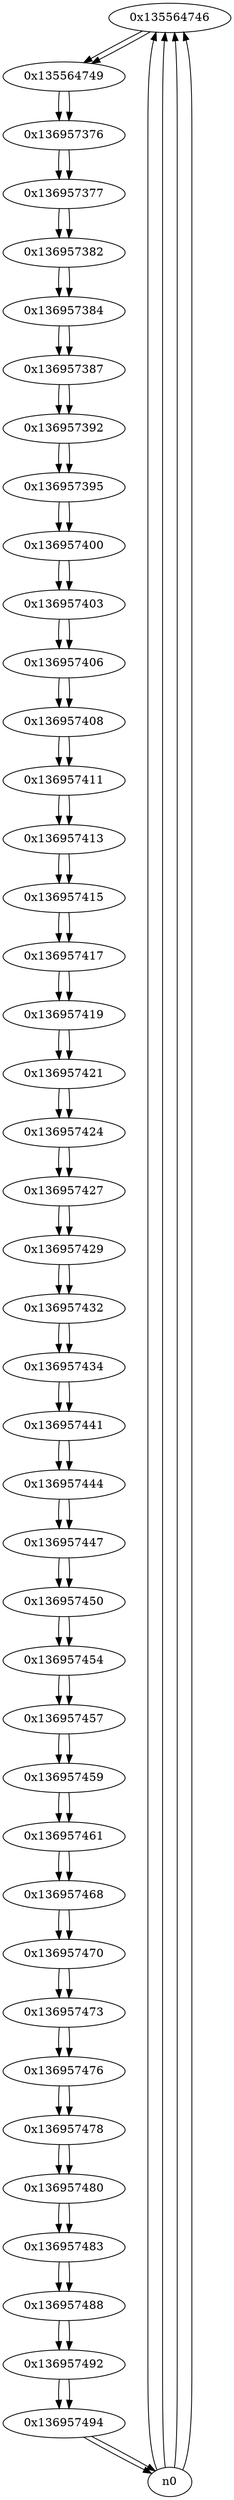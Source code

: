digraph G{
/* nodes */
  n1 [label="0x135564746"]
  n2 [label="0x135564749"]
  n3 [label="0x136957376"]
  n4 [label="0x136957377"]
  n5 [label="0x136957382"]
  n6 [label="0x136957384"]
  n7 [label="0x136957387"]
  n8 [label="0x136957392"]
  n9 [label="0x136957395"]
  n10 [label="0x136957400"]
  n11 [label="0x136957403"]
  n12 [label="0x136957406"]
  n13 [label="0x136957408"]
  n14 [label="0x136957411"]
  n15 [label="0x136957413"]
  n16 [label="0x136957415"]
  n17 [label="0x136957417"]
  n18 [label="0x136957419"]
  n19 [label="0x136957421"]
  n20 [label="0x136957424"]
  n21 [label="0x136957427"]
  n22 [label="0x136957429"]
  n23 [label="0x136957432"]
  n24 [label="0x136957434"]
  n25 [label="0x136957441"]
  n26 [label="0x136957444"]
  n27 [label="0x136957447"]
  n28 [label="0x136957450"]
  n29 [label="0x136957454"]
  n30 [label="0x136957457"]
  n31 [label="0x136957459"]
  n32 [label="0x136957461"]
  n33 [label="0x136957468"]
  n34 [label="0x136957470"]
  n35 [label="0x136957473"]
  n36 [label="0x136957476"]
  n37 [label="0x136957478"]
  n38 [label="0x136957480"]
  n39 [label="0x136957483"]
  n40 [label="0x136957488"]
  n41 [label="0x136957492"]
  n42 [label="0x136957494"]
/* edges */
n1 -> n2;
n0 -> n1;
n0 -> n1;
n0 -> n1;
n0 -> n1;
n2 -> n3;
n1 -> n2;
n3 -> n4;
n2 -> n3;
n4 -> n5;
n3 -> n4;
n5 -> n6;
n4 -> n5;
n6 -> n7;
n5 -> n6;
n7 -> n8;
n6 -> n7;
n8 -> n9;
n7 -> n8;
n9 -> n10;
n8 -> n9;
n10 -> n11;
n9 -> n10;
n11 -> n12;
n10 -> n11;
n12 -> n13;
n11 -> n12;
n13 -> n14;
n12 -> n13;
n14 -> n15;
n13 -> n14;
n15 -> n16;
n14 -> n15;
n16 -> n17;
n15 -> n16;
n17 -> n18;
n16 -> n17;
n18 -> n19;
n17 -> n18;
n19 -> n20;
n18 -> n19;
n20 -> n21;
n19 -> n20;
n21 -> n22;
n20 -> n21;
n22 -> n23;
n21 -> n22;
n23 -> n24;
n22 -> n23;
n24 -> n25;
n23 -> n24;
n25 -> n26;
n24 -> n25;
n26 -> n27;
n25 -> n26;
n27 -> n28;
n26 -> n27;
n28 -> n29;
n27 -> n28;
n29 -> n30;
n28 -> n29;
n30 -> n31;
n29 -> n30;
n31 -> n32;
n30 -> n31;
n32 -> n33;
n31 -> n32;
n33 -> n34;
n32 -> n33;
n34 -> n35;
n33 -> n34;
n35 -> n36;
n34 -> n35;
n36 -> n37;
n35 -> n36;
n37 -> n38;
n36 -> n37;
n38 -> n39;
n37 -> n38;
n39 -> n40;
n38 -> n39;
n40 -> n41;
n39 -> n40;
n41 -> n42;
n40 -> n41;
n42 -> n0;
n42 -> n0;
n41 -> n42;
}
